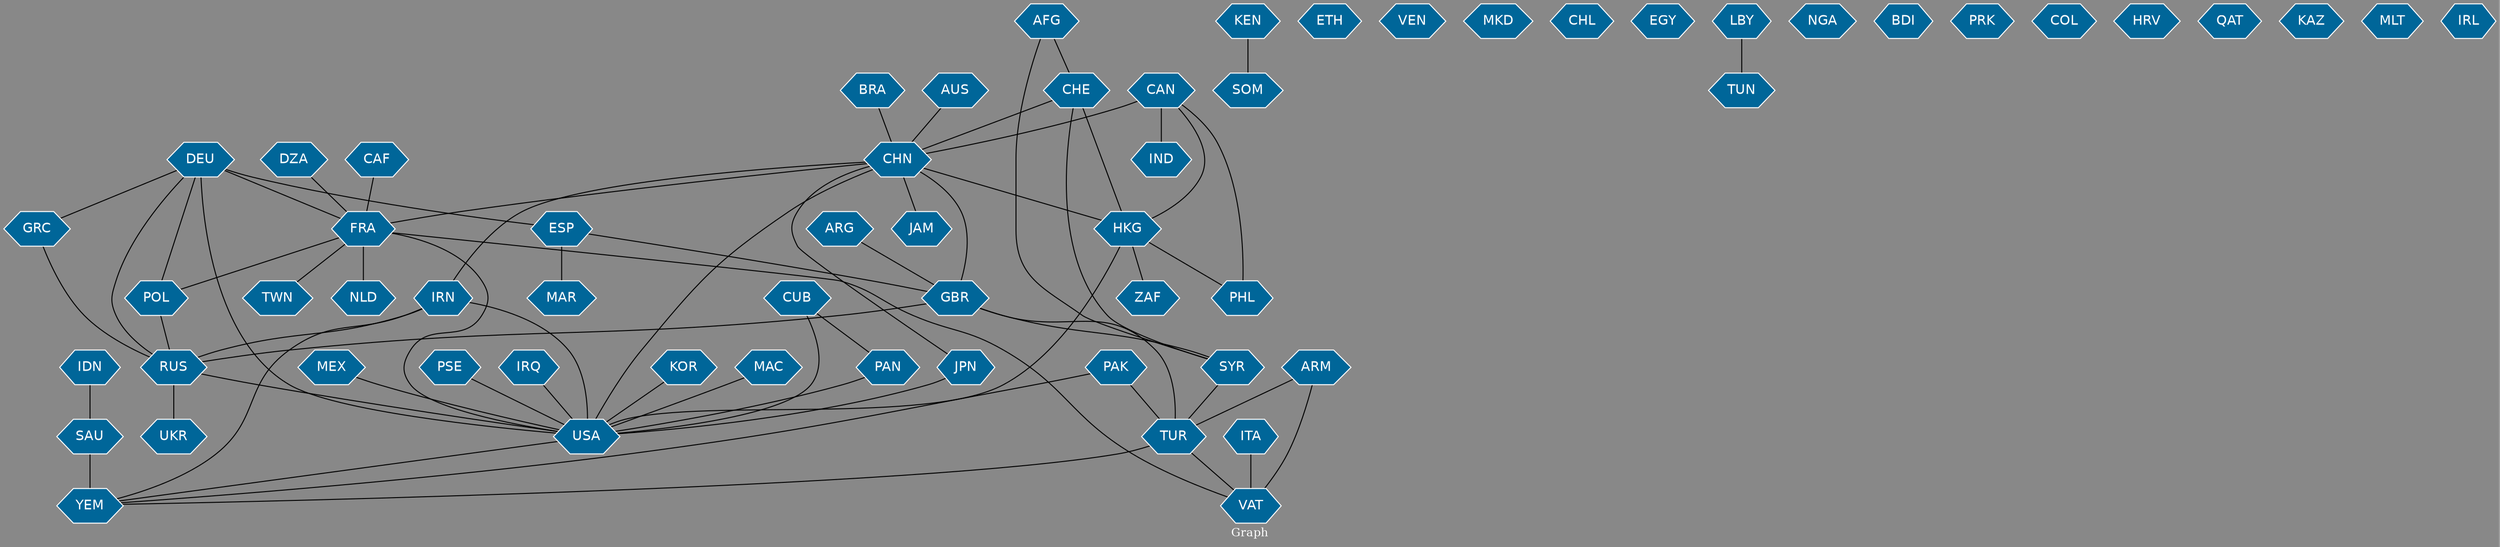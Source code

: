 // Countries together in item graph
graph {
	graph [bgcolor="#888888" fontcolor=white fontsize=12 label="Graph" outputorder=edgesfirst overlap=prism]
	node [color=white fillcolor="#006699" fontcolor=white fontname=Helvetica shape=hexagon style=filled]
	edge [arrowhead=open color=black fontcolor=white fontname=Courier fontsize=12]
		USA [label=USA]
		RUS [label=RUS]
		YEM [label=YEM]
		SAU [label=SAU]
		GBR [label=GBR]
		FRA [label=FRA]
		VAT [label=VAT]
		AUS [label=AUS]
		CHN [label=CHN]
		IRN [label=IRN]
		KOR [label=KOR]
		ESP [label=ESP]
		MAC [label=MAC]
		CUB [label=CUB]
		PAN [label=PAN]
		KEN [label=KEN]
		DEU [label=DEU]
		CAN [label=CAN]
		UKR [label=UKR]
		ETH [label=ETH]
		VEN [label=VEN]
		POL [label=POL]
		MEX [label=MEX]
		GRC [label=GRC]
		BRA [label=BRA]
		MKD [label=MKD]
		TUR [label=TUR]
		SYR [label=SYR]
		JPN [label=JPN]
		IDN [label=IDN]
		PSE [label=PSE]
		CHL [label=CHL]
		ITA [label=ITA]
		ARM [label=ARM]
		EGY [label=EGY]
		IRQ [label=IRQ]
		LBY [label=LBY]
		NGA [label=NGA]
		ARG [label=ARG]
		BDI [label=BDI]
		TWN [label=TWN]
		PRK [label=PRK]
		JAM [label=JAM]
		SOM [label=SOM]
		NLD [label=NLD]
		COL [label=COL]
		AFG [label=AFG]
		CHE [label=CHE]
		ZAF [label=ZAF]
		HKG [label=HKG]
		CAF [label=CAF]
		MAR [label=MAR]
		PAK [label=PAK]
		DZA [label=DZA]
		TUN [label=TUN]
		HRV [label=HRV]
		QAT [label=QAT]
		PHL [label=PHL]
		IND [label=IND]
		KAZ [label=KAZ]
		MLT [label=MLT]
		IRL [label=IRL]
			HKG -- USA [weight=1]
			MEX -- USA [weight=1]
			IRN -- RUS [weight=4]
			FRA -- USA [weight=1]
			DEU -- FRA [weight=1]
			LBY -- TUN [weight=1]
			GRC -- RUS [weight=1]
			SYR -- TUR [weight=1]
			DEU -- RUS [weight=1]
			JPN -- USA [weight=4]
			CAN -- HKG [weight=1]
			KOR -- USA [weight=1]
			CHN -- USA [weight=6]
			CUB -- PAN [weight=1]
			AFG -- SYR [weight=1]
			DEU -- POL [weight=1]
			CHN -- GBR [weight=2]
			SAU -- YEM [weight=8]
			IRQ -- USA [weight=2]
			CHN -- IRN [weight=1]
			CAN -- PHL [weight=1]
			HKG -- ZAF [weight=1]
			FRA -- POL [weight=1]
			IDN -- SAU [weight=2]
			FRA -- VAT [weight=1]
			ARM -- TUR [weight=2]
			CHE -- HKG [weight=2]
			ARG -- GBR [weight=1]
			GBR -- TUR [weight=2]
			MAC -- USA [weight=2]
			FRA -- NLD [weight=3]
			CAN -- CHN [weight=5]
			TUR -- VAT [weight=1]
			TUR -- YEM [weight=1]
			HKG -- PHL [weight=1]
			ESP -- MAR [weight=1]
			CHN -- JAM [weight=2]
			CHN -- JPN [weight=2]
			ITA -- VAT [weight=3]
			RUS -- USA [weight=5]
			AFG -- CHE [weight=1]
			DEU -- USA [weight=1]
			RUS -- UKR [weight=2]
			PAK -- TUR [weight=1]
			FRA -- TWN [weight=1]
			IRN -- USA [weight=8]
			CUB -- USA [weight=4]
			CHN -- FRA [weight=2]
			DEU -- GRC [weight=1]
			CAN -- IND [weight=2]
			PAN -- USA [weight=1]
			ESP -- GBR [weight=1]
			USA -- YEM [weight=2]
			GBR -- RUS [weight=1]
			KEN -- SOM [weight=2]
			POL -- RUS [weight=1]
			BRA -- CHN [weight=3]
			ARM -- VAT [weight=1]
			AUS -- CHN [weight=1]
			PSE -- USA [weight=1]
			DZA -- FRA [weight=1]
			CHE -- CHN [weight=2]
			IRN -- YEM [weight=2]
			DEU -- ESP [weight=1]
			PAK -- YEM [weight=1]
			CHE -- SYR [weight=1]
			CAF -- FRA [weight=1]
			GBR -- SYR [weight=1]
			CHN -- HKG [weight=2]
}